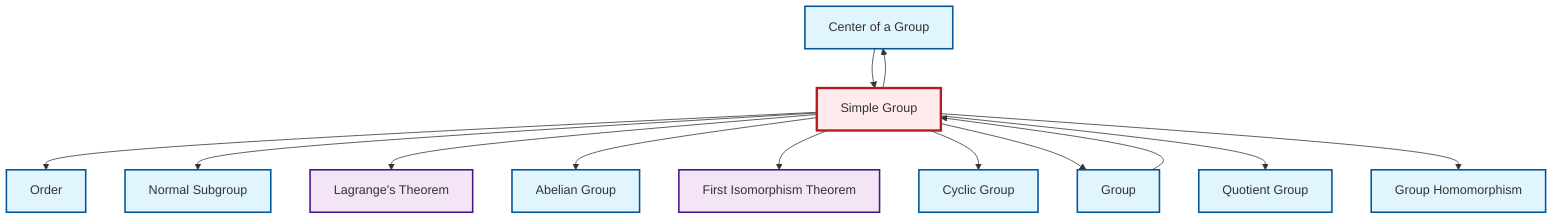 graph TD
    classDef definition fill:#e1f5fe,stroke:#01579b,stroke-width:2px
    classDef theorem fill:#f3e5f5,stroke:#4a148c,stroke-width:2px
    classDef axiom fill:#fff3e0,stroke:#e65100,stroke-width:2px
    classDef example fill:#e8f5e9,stroke:#1b5e20,stroke-width:2px
    classDef current fill:#ffebee,stroke:#b71c1c,stroke-width:3px
    def-normal-subgroup["Normal Subgroup"]:::definition
    thm-lagrange["Lagrange's Theorem"]:::theorem
    def-center-of-group["Center of a Group"]:::definition
    def-cyclic-group["Cyclic Group"]:::definition
    def-homomorphism["Group Homomorphism"]:::definition
    def-abelian-group["Abelian Group"]:::definition
    def-quotient-group["Quotient Group"]:::definition
    thm-first-isomorphism["First Isomorphism Theorem"]:::theorem
    def-group["Group"]:::definition
    def-simple-group["Simple Group"]:::definition
    def-order["Order"]:::definition
    def-simple-group --> def-center-of-group
    def-simple-group --> def-order
    def-simple-group --> def-normal-subgroup
    def-simple-group --> thm-lagrange
    def-simple-group --> def-abelian-group
    def-simple-group --> thm-first-isomorphism
    def-group --> def-simple-group
    def-center-of-group --> def-simple-group
    def-simple-group --> def-cyclic-group
    def-simple-group --> def-group
    def-simple-group --> def-quotient-group
    def-simple-group --> def-homomorphism
    class def-simple-group current